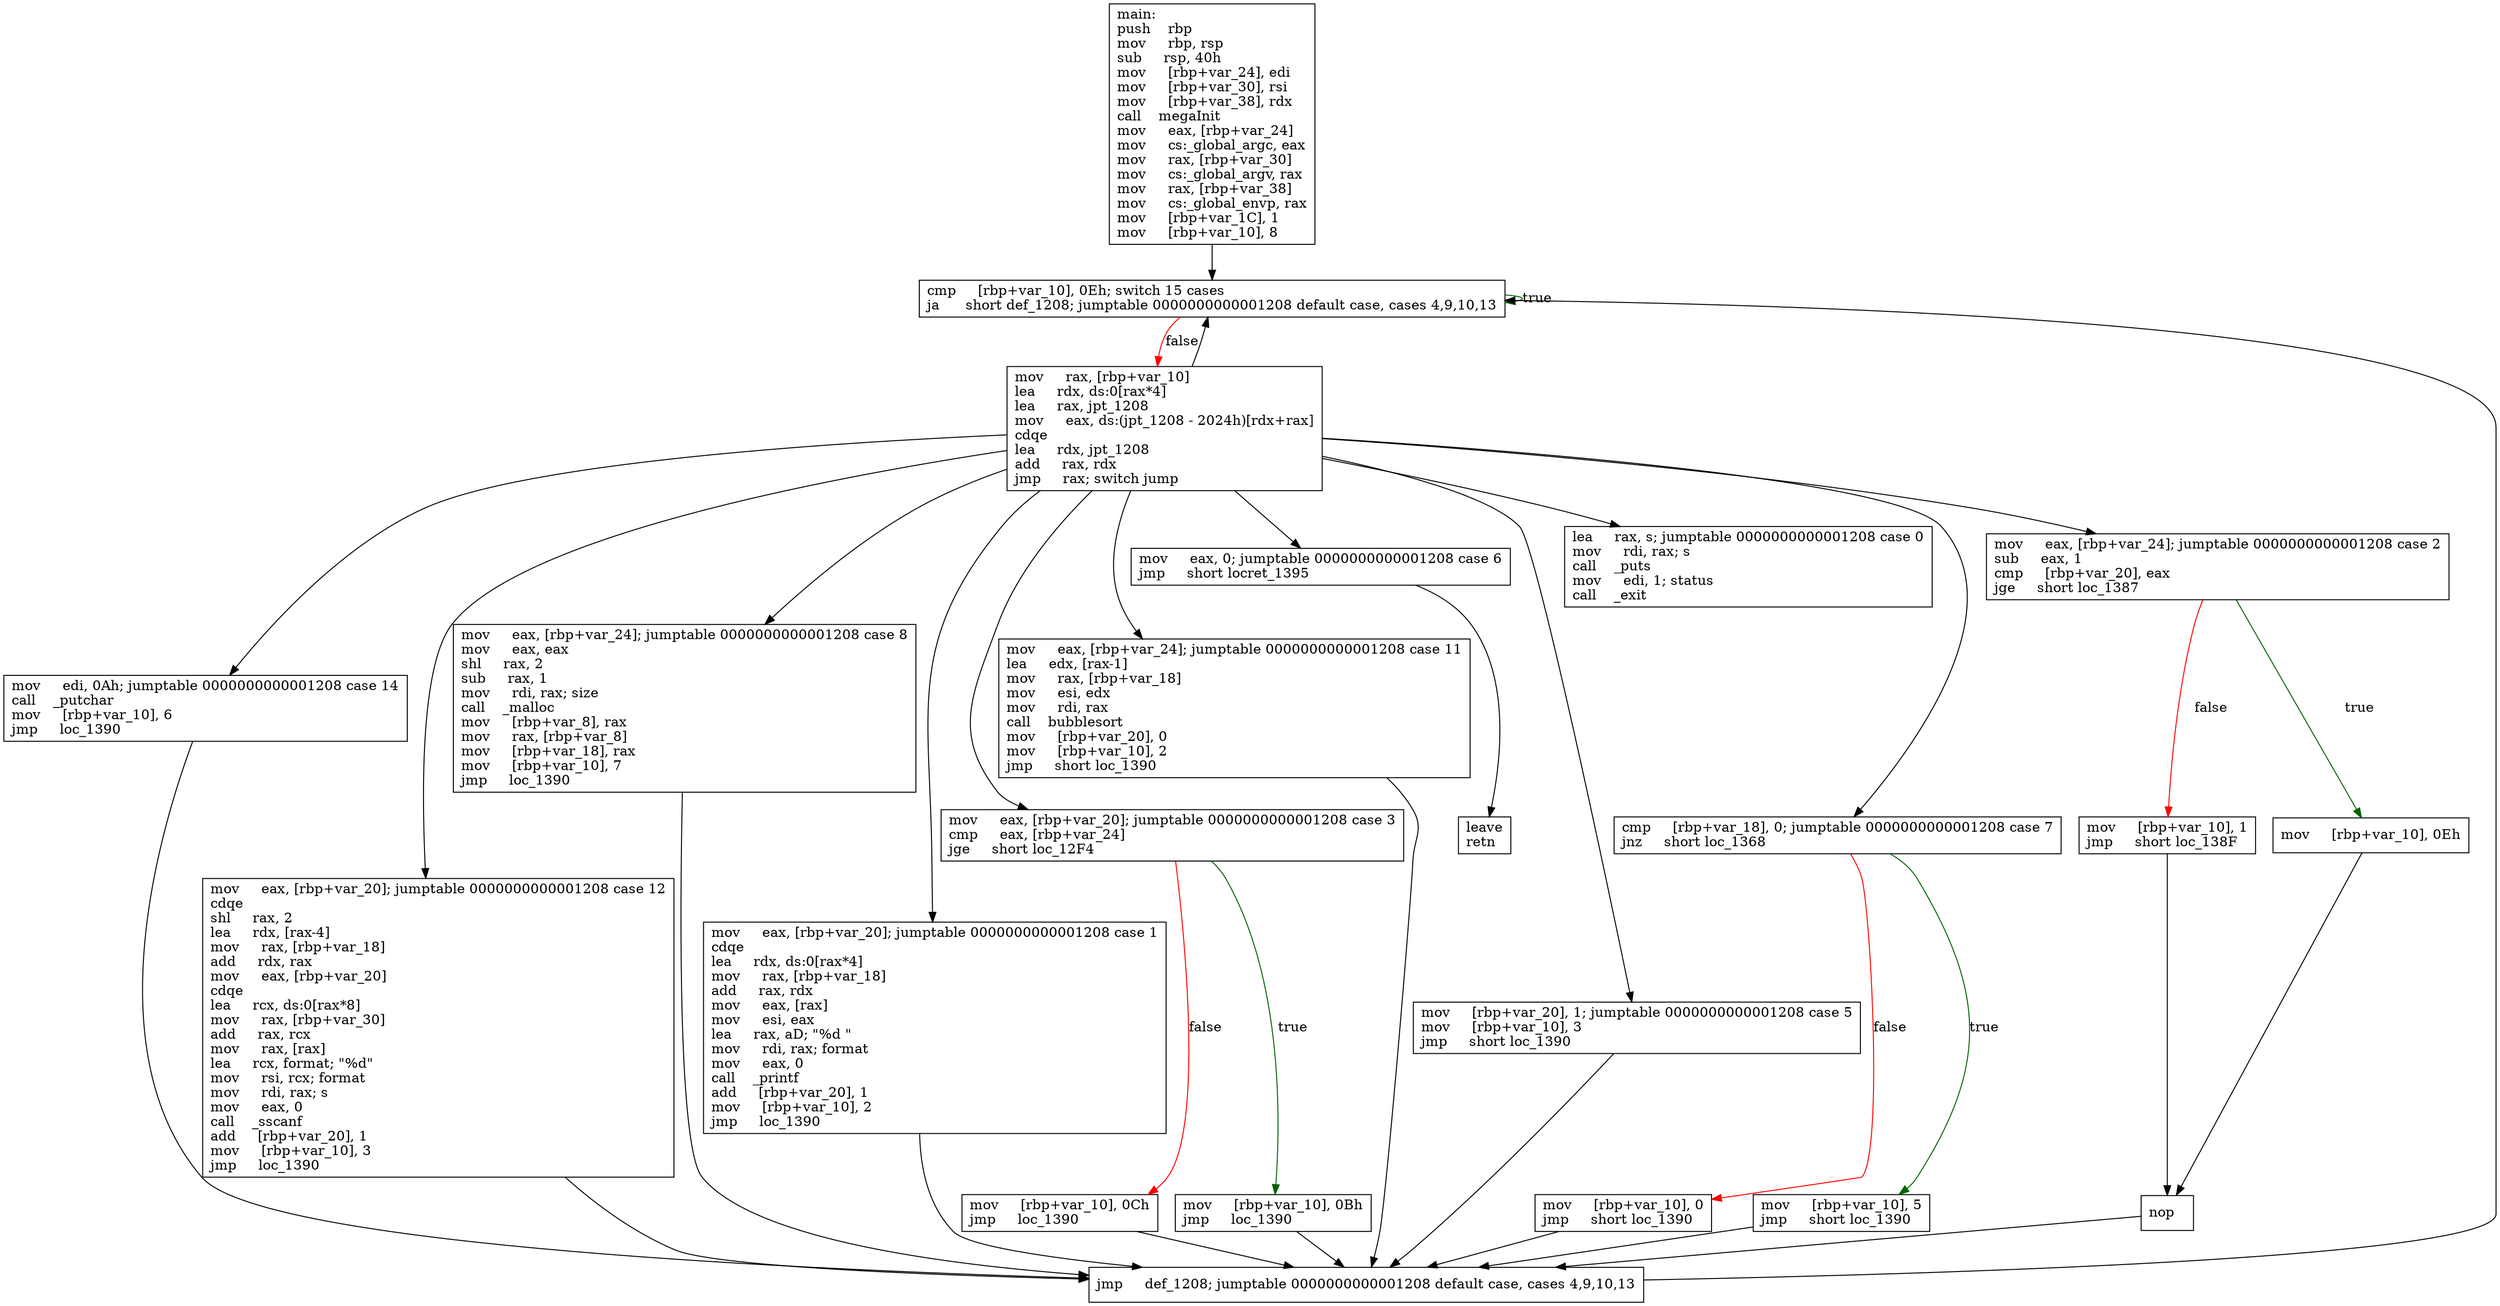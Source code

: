 digraph "main" {
	graph [
	];
	node [
		shape = "box"
	];
	edge [
	];
	"0" [
		label = "main:\lpush    rbp\lmov     rbp, rsp\lsub     rsp, 40h\lmov     [rbp+var_24], edi\lmov     [rbp+var_30], rsi\lmov     [rbp+var_38], rdx\lcall    megaInit\lmov     eax, [rbp+var_24]\lmov     cs:_global_argc, eax\lmov     rax, [rbp+var_30]\lmov     cs:_global_argv, rax\lmov     rax, [rbp+var_38]\lmov     cs:_global_envp, rax\lmov     [rbp+var_1C], 1\lmov     [rbp+var_10], 8\l"
	];
	"1" [
		label = "cmp     [rbp+var_10], 0Eh; switch 15 cases\lja      short def_1208; jumptable 0000000000001208 default case, cases 4,9,10,13\l"
	];
	"2" [
		label = "mov     rax, [rbp+var_10]\llea     rdx, ds:0[rax*4]\llea     rax, jpt_1208\lmov     eax, ds:(jpt_1208 - 2024h)[rdx+rax]\lcdqe\llea     rdx, jpt_1208\ladd     rax, rdx\ljmp     rax; switch jump\l"
	];
	"3" [
		label = "mov     edi, 0Ah; jumptable 0000000000001208 case 14\lcall    _putchar\lmov     [rbp+var_10], 6\ljmp     loc_1390\l"
	];
	"4" [
		label = "mov     eax, [rbp+var_20]; jumptable 0000000000001208 case 12\lcdqe\lshl     rax, 2\llea     rdx, [rax-4]\lmov     rax, [rbp+var_18]\ladd     rdx, rax\lmov     eax, [rbp+var_20]\lcdqe\llea     rcx, ds:0[rax*8]\lmov     rax, [rbp+var_30]\ladd     rax, rcx\lmov     rax, [rax]\llea     rcx, format; \"%d\"\lmov     rsi, rcx; format\lmov     rdi, rax; s\lmov     eax, 0\lcall    _sscanf\ladd     [rbp+var_20], 1\lmov     [rbp+var_10], 3\ljmp     loc_1390\l"
	];
	"5" [
		label = "mov     eax, [rbp+var_24]; jumptable 0000000000001208 case 8\lmov     eax, eax\lshl     rax, 2\lsub     rax, 1\lmov     rdi, rax; size\lcall    _malloc\lmov     [rbp+var_8], rax\lmov     rax, [rbp+var_8]\lmov     [rbp+var_18], rax\lmov     [rbp+var_10], 7\ljmp     loc_1390\l"
	];
	"6" [
		label = "mov     eax, [rbp+var_20]; jumptable 0000000000001208 case 1\lcdqe\llea     rdx, ds:0[rax*4]\lmov     rax, [rbp+var_18]\ladd     rax, rdx\lmov     eax, [rax]\lmov     esi, eax\llea     rax, aD; \"%d \"\lmov     rdi, rax; format\lmov     eax, 0\lcall    _printf\ladd     [rbp+var_20], 1\lmov     [rbp+var_10], 2\ljmp     loc_1390\l"
	];
	"7" [
		label = "mov     eax, [rbp+var_20]; jumptable 0000000000001208 case 3\lcmp     eax, [rbp+var_24]\ljge     short loc_12F4\l"
	];
	"8" [
		label = "mov     [rbp+var_10], 0Ch\ljmp     loc_1390\l"
	];
	"9" [
		label = "mov     [rbp+var_10], 0Bh\ljmp     loc_1390\l"
	];
	"10" [
		label = "mov     eax, [rbp+var_24]; jumptable 0000000000001208 case 11\llea     edx, [rax-1]\lmov     rax, [rbp+var_18]\lmov     esi, edx\lmov     rdi, rax\lcall    bubblesort\lmov     [rbp+var_20], 0\lmov     [rbp+var_10], 2\ljmp     short loc_1390\l"
	];
	"11" [
		label = "mov     eax, 0; jumptable 0000000000001208 case 6\ljmp     short locret_1395\l"
	];
	"12" [
		label = "mov     [rbp+var_20], 1; jumptable 0000000000001208 case 5\lmov     [rbp+var_10], 3\ljmp     short loc_1390\l"
	];
	"13" [
		label = "lea     rax, s; jumptable 0000000000001208 case 0\lmov     rdi, rax; s\lcall    _puts\lmov     edi, 1; status\lcall    _exit\l"
	];
	"14" [
		label = "cmp     [rbp+var_18], 0; jumptable 0000000000001208 case 7\ljnz     short loc_1368\l"
	];
	"15" [
		label = "mov     [rbp+var_10], 0\ljmp     short loc_1390\l"
	];
	"16" [
		label = "mov     [rbp+var_10], 5\ljmp     short loc_1390\l"
	];
	"17" [
		label = "mov     eax, [rbp+var_24]; jumptable 0000000000001208 case 2\lsub     eax, 1\lcmp     [rbp+var_20], eax\ljge     short loc_1387\l"
	];
	"18" [
		label = "mov     [rbp+var_10], 1\ljmp     short loc_138F\l"
	];
	"19" [
		label = "mov     [rbp+var_10], 0Eh\l"
	];
	"20" [
		label = "nop\l"
	];
	"21" [
		label = "jmp     def_1208; jumptable 0000000000001208 default case, cases 4,9,10,13\l"
	];
	"22" [
		label = "leave\lretn\l"
	];
// node 0
	"0" -> "1" [ ];
// node 1
	"1" -> "2" [ label = "false", color = red ];
	"1" -> "1" [ label = "true", color = darkgreen ];
// node 2
	"2" -> "1" [ ];
	"2" -> "3" [ ];
	"2" -> "4" [ ];
	"2" -> "5" [ ];
	"2" -> "6" [ ];
	"2" -> "7" [ ];
	"2" -> "10" [ ];
	"2" -> "11" [ ];
	"2" -> "12" [ ];
	"2" -> "13" [ ];
	"2" -> "14" [ ];
	"2" -> "17" [ ];
// node 3
	"3" -> "21" [ ];
// node 4
	"4" -> "21" [ ];
// node 5
	"5" -> "21" [ ];
// node 6
	"6" -> "21" [ ];
// node 7
	"7" -> "8" [ label = "false", color = red ];
	"7" -> "9" [ label = "true", color = darkgreen ];
// node 8
	"8" -> "21" [ ];
// node 9
	"9" -> "21" [ ];
// node 10
	"10" -> "21" [ ];
// node 11
	"11" -> "22" [ ];
// node 12
	"12" -> "21" [ ];
// node 13
// node 14
	"14" -> "15" [ label = "false", color = red ];
	"14" -> "16" [ label = "true", color = darkgreen ];
// node 15
	"15" -> "21" [ ];
// node 16
	"16" -> "21" [ ];
// node 17
	"17" -> "18" [ label = "false", color = red ];
	"17" -> "19" [ label = "true", color = darkgreen ];
// node 18
	"18" -> "20" [ ];
// node 19
	"19" -> "20" [ ];
// node 20
	"20" -> "21" [ ];
// node 21
	"21" -> "1" [ ];
// node 22
}
